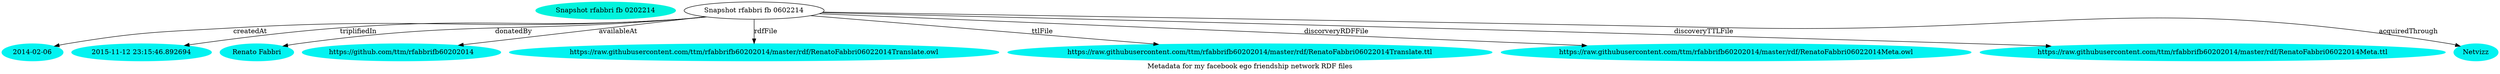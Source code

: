 digraph  {
	graph [label="Metadata for my facebook ego friendship network RDF files"];
	node [label="\N"];
	"Snapshot rfabbri fb 0202214"	 [color="#02F3DD",
		style=filled];
	0	 [color="#02F3F1",
		label="2014-02-06",
		style=filled];
	"Snapshot rfabbri fb 0602214" -> 0	 [label=createdAt];
	1	 [color="#02F3F1",
		label="2015-11-12 23:15:46.892694",
		style=filled];
	"Snapshot rfabbri fb 0602214" -> 1	 [label=triplifiedIn];
	2	 [color="#02F3F1",
		label="Renato Fabbri",
		style=filled];
	"Snapshot rfabbri fb 0602214" -> 2	 [label=donatedBy];
	3	 [color="#02F3F1",
		label="https://github.com/ttm/rfabbrifb60202014",
		style=filled];
	"Snapshot rfabbri fb 0602214" -> 3	 [label=availableAt];
	4	 [color="#02F3F1",
		label="https://raw.githubusercontent.com/ttm/rfabbrifb60202014/master/rdf/RenatoFabbri06022014Translate.owl",
		style=filled];
	"Snapshot rfabbri fb 0602214" -> 4	 [label=rdfFile];
	5	 [color="#02F3F1",
		label="https://raw.githubusercontent.com/ttm/rfabbrifb60202014/master/rdf/RenatoFabbri06022014Translate.ttl",
		style=filled];
	"Snapshot rfabbri fb 0602214" -> 5	 [label=ttlFile];
	6	 [color="#02F3F1",
		label="https://raw.githubusercontent.com/ttm/rfabbrifb60202014/master/rdf/RenatoFabbri06022014Meta.owl",
		style=filled];
	"Snapshot rfabbri fb 0602214" -> 6	 [label=discorveryRDFFile];
	7	 [color="#02F3F1",
		label="https://raw.githubusercontent.com/ttm/rfabbrifb60202014/master/rdf/RenatoFabbri06022014Meta.ttl",
		style=filled];
	"Snapshot rfabbri fb 0602214" -> 7	 [label=discoveryTTLFile];
	8	 [color="#02F3F1",
		label=Netvizz,
		style=filled];
	"Snapshot rfabbri fb 0602214" -> 8	 [label=acquiredThrough];
}
